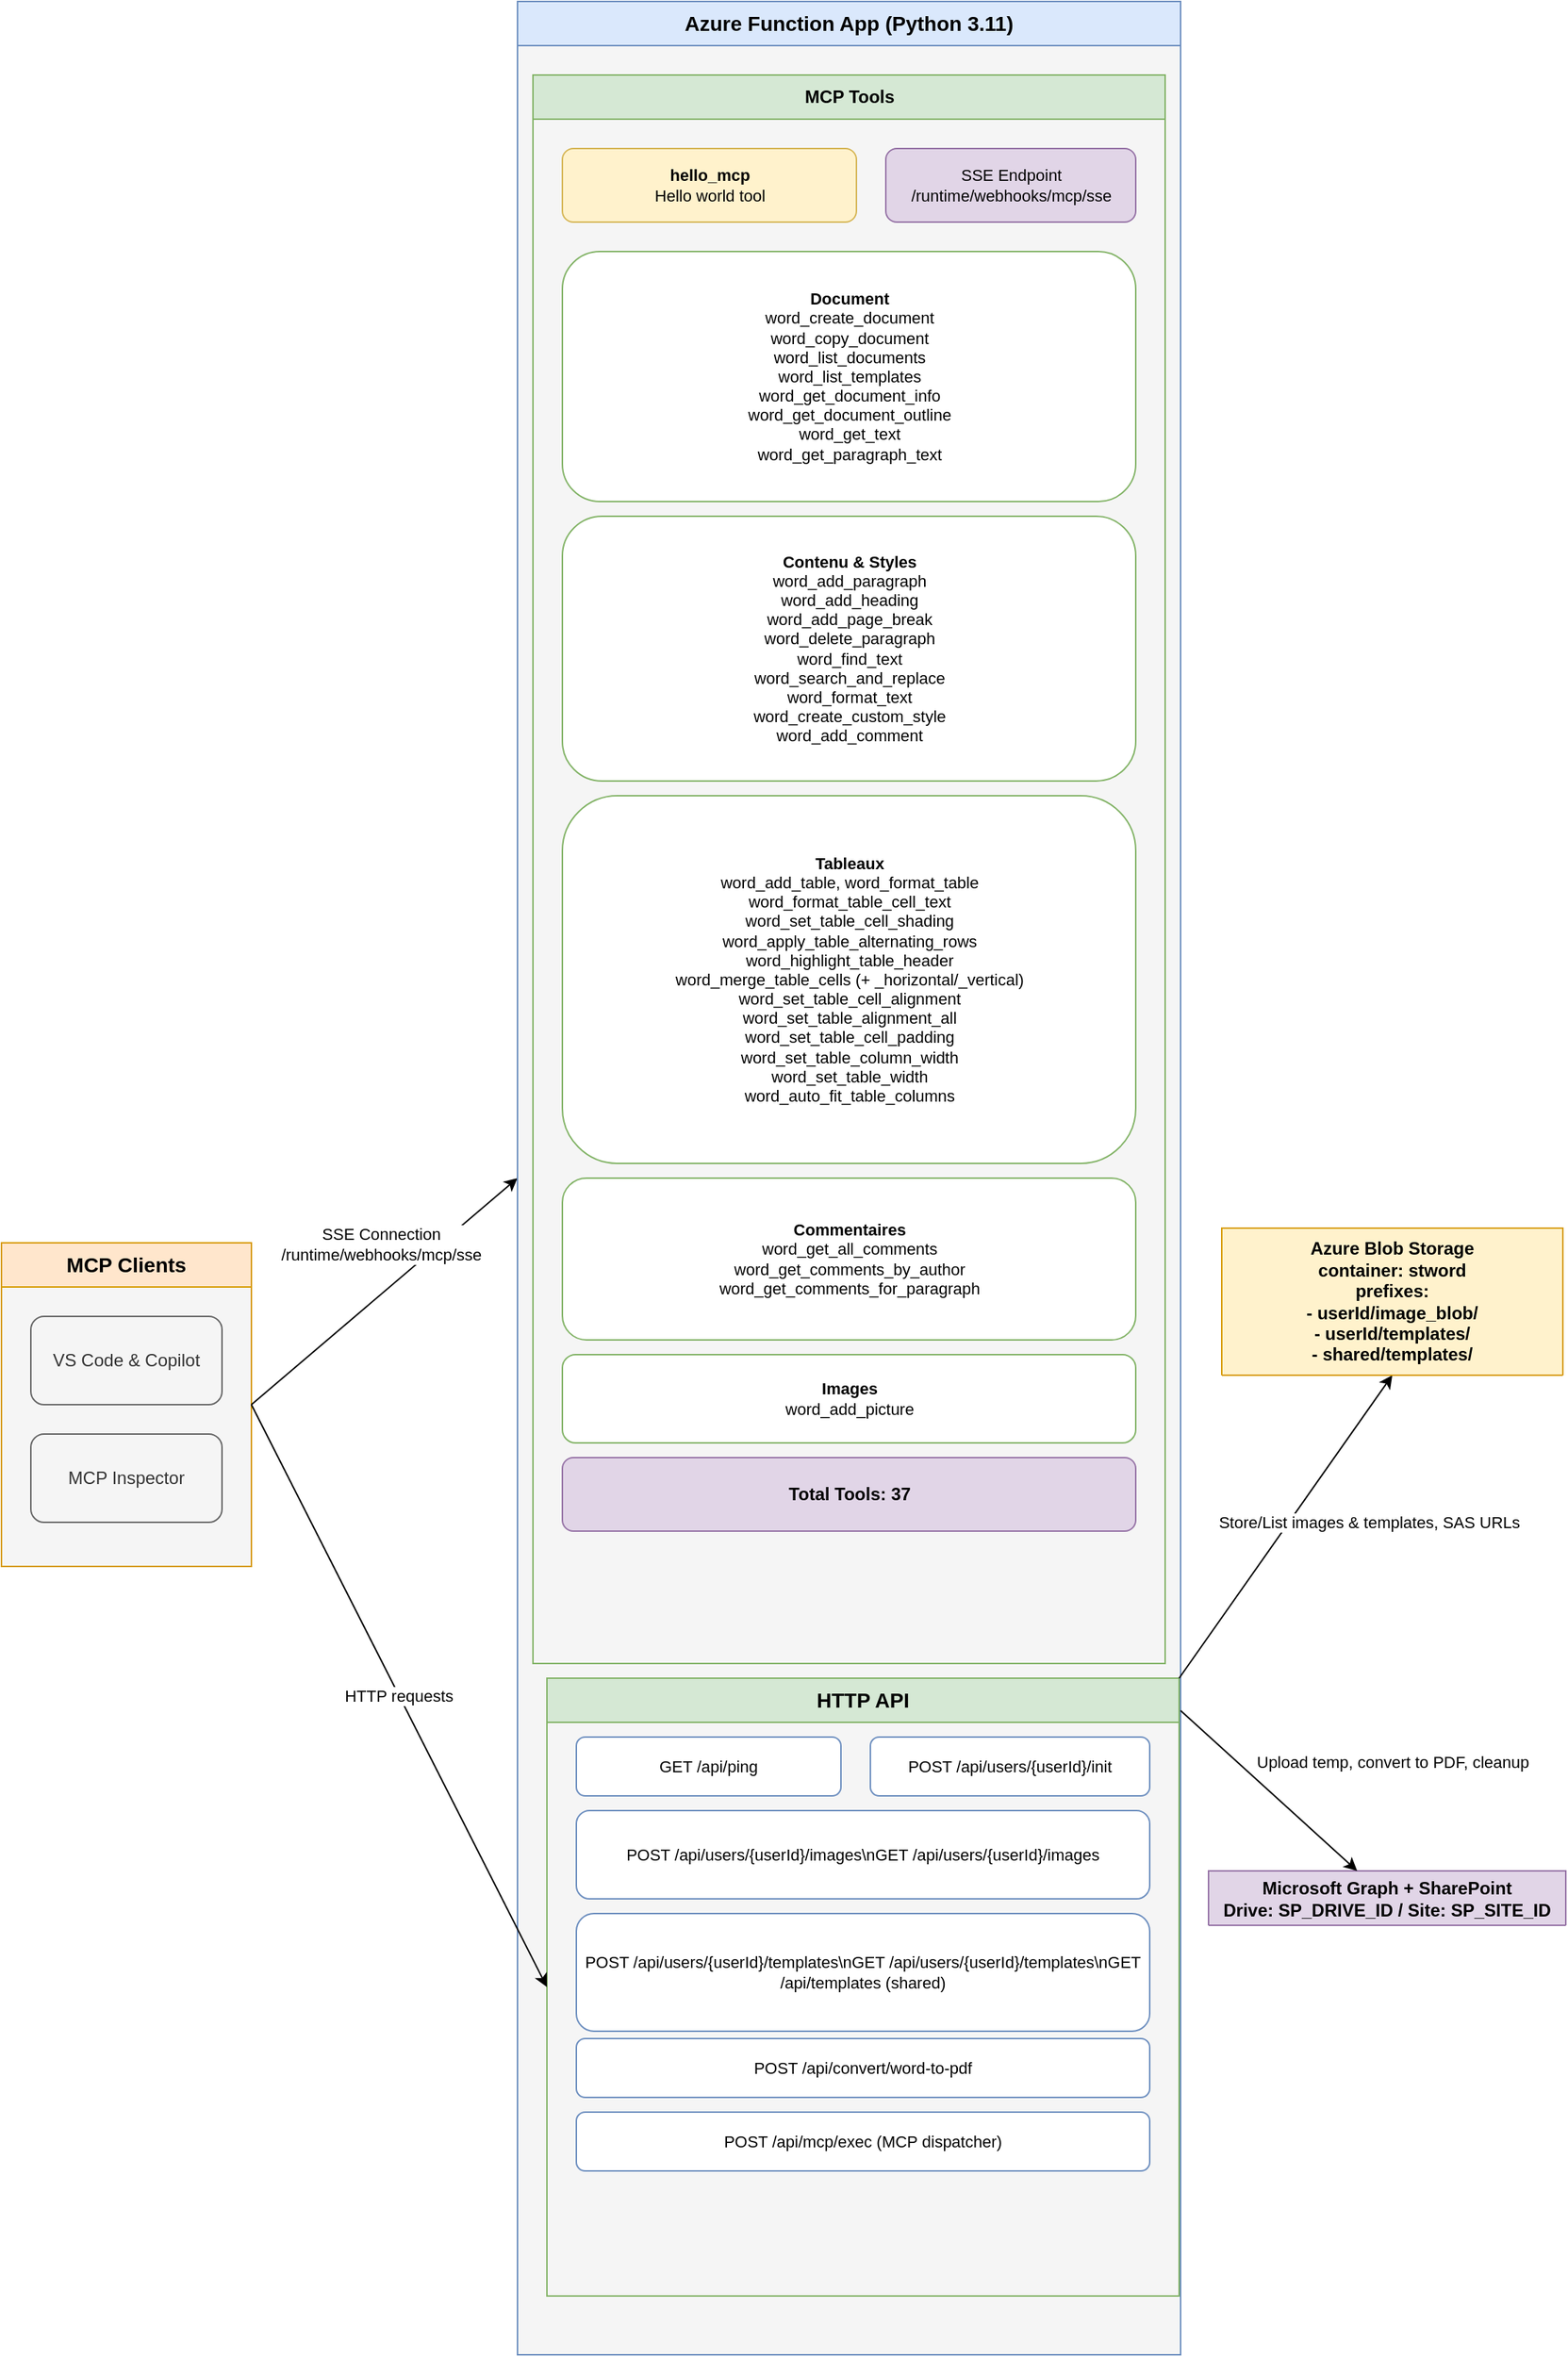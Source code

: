 <mxfile>
    <diagram id="remote-mcp-architecture" name="MCP Server Solution Architecture">
        <mxGraphModel dx="1281" dy="706" grid="0" gridSize="10" guides="1" tooltips="1" connect="1" arrows="1" fold="1" page="1" pageScale="1" pageWidth="1100" pageHeight="850" math="0" shadow="0">
            <root>
                <mxCell id="0"/>
                <mxCell id="1" parent="0"/>
                <mxCell id="client-container" value="MCP Clients" style="swimlane;whiteSpace=wrap;html=1;fillColor=#ffe6cc;strokeColor=#d79b00;startSize=30;fontSize=14;fontStyle=1;swimlaneFillColor=#F5F5F5;" parent="1" vertex="1">
                    <mxGeometry x="19" y="899" width="170" height="220" as="geometry"/>
                </mxCell>
                <mxCell id="vscode-client" value="VS Code &amp; Copilot" style="rounded=1;whiteSpace=wrap;html=1;fillColor=#f5f5f5;strokeColor=#666666;fontColor=#333333;" parent="client-container" vertex="1">
                    <mxGeometry x="20" y="50" width="130" height="60" as="geometry"/>
                </mxCell>
                <mxCell id="mcp-inspector" value="MCP Inspector" style="rounded=1;whiteSpace=wrap;html=1;fillColor=#f5f5f5;strokeColor=#666666;fontColor=#333333;" parent="client-container" vertex="1">
                    <mxGeometry x="20" y="130" width="130" height="60" as="geometry"/>
                </mxCell>
                <mxCell id="client-to-function" value="SSE Connection&#10;/runtime/webhooks/mcp/sse" style="endArrow=classic;html=1;rounded=0;fontSize=11;exitX=1;exitY=0.5;exitDx=0;exitDy=0;entryX=0;entryY=0.5;entryDx=0;entryDy=0;" parent="1" source="client-container" target="11" edge="1">
                    <mxGeometry x="0.153" y="25" width="50" height="50" relative="1" as="geometry">
                        <mxPoint x="220" y="210" as="sourcePoint"/>
                        <mxPoint x="310" y="280" as="targetPoint"/>
                        <mxPoint y="-1" as="offset"/>
                    </mxGeometry>
                </mxCell>
                <mxCell id="11" value="Azure Function App (Python 3.11)" style="swimlane;whiteSpace=wrap;html=1;fillColor=#dae8fc;strokeColor=#6c8ebf;startSize=30;fontSize=14;fontStyle=1;swimlaneFillColor=#f5f5f5;" parent="1" vertex="1">
                    <mxGeometry x="370" y="55" width="451" height="1600" as="geometry"/>
                </mxCell>
                <mxCell id="12" value="MCP Tools" style="swimlane;whiteSpace=wrap;html=1;fillColor=#d5e8d4;strokeColor=#82b366;startSize=30;" parent="11" vertex="1">
                    <mxGeometry x="10.5" y="50" width="430" height="1080" as="geometry"/>
                </mxCell>
                <mxCell id="18" value="SSE Endpoint&#10;/runtime/webhooks/mcp/sse" style="rounded=1;whiteSpace=wrap;html=1;fillColor=#e1d5e7;strokeColor=#9673a6;fontSize=11;" parent="12" vertex="1">
                    <mxGeometry x="240" y="50" width="170" height="50" as="geometry"/>
                </mxCell>
                <mxCell id="13" value="&lt;b&gt;hello_mcp&lt;/b&gt;&#10;Hello world tool" style="rounded=1;whiteSpace=wrap;html=1;fillColor=#fff2cc;strokeColor=#d6b656;fontSize=11;" parent="12" vertex="1">
                    <mxGeometry x="20" y="50" width="200" height="50" as="geometry"/>
                </mxCell>
                <mxCell id="30" value="&lt;b&gt;Document&lt;/b&gt;&#10;word_create_document&#10;word_copy_document&#10;word_list_documents&#10;word_list_templates&#10;word_get_document_info&#10;word_get_document_outline&#10;word_get_text&#10;word_get_paragraph_text" style="rounded=1;whiteSpace=wrap;html=1;fillColor=#ffffff;strokeColor=#82b366;fontSize=11;" parent="12" vertex="1">
                    <mxGeometry x="20" y="120" width="390" height="170" as="geometry"/>
                </mxCell>
                <mxCell id="31" value="&lt;b&gt;Contenu &amp; Styles&lt;/b&gt;&#10;word_add_paragraph&#10;word_add_heading&#10;word_add_page_break&#10;word_delete_paragraph&#10;word_find_text&#10;word_search_and_replace&#10;word_format_text&#10;word_create_custom_style&#10;word_add_comment" style="rounded=1;whiteSpace=wrap;html=1;fillColor=#ffffff;strokeColor=#82b366;fontSize=11;" parent="12" vertex="1">
                    <mxGeometry x="20" y="300" width="390" height="180" as="geometry"/>
                </mxCell>
                <mxCell id="32" value="&lt;b&gt;Tableaux&lt;/b&gt;&#10;word_add_table, word_format_table&#10;word_format_table_cell_text&#10;word_set_table_cell_shading&#10;word_apply_table_alternating_rows&#10;word_highlight_table_header&#10;word_merge_table_cells (+ _horizontal/_vertical)&#10;word_set_table_cell_alignment&#10;word_set_table_alignment_all&#10;word_set_table_cell_padding&#10;word_set_table_column_width&#10;word_set_table_width&#10;word_auto_fit_table_columns" style="rounded=1;whiteSpace=wrap;html=1;fillColor=#ffffff;strokeColor=#82b366;fontSize=11;" parent="12" vertex="1">
                    <mxGeometry x="20" y="490" width="390" height="250" as="geometry"/>
                </mxCell>
                <mxCell id="33" value="&lt;b&gt;Commentaires&lt;/b&gt;&#10;word_get_all_comments&#10;word_get_comments_by_author&#10;word_get_comments_for_paragraph" style="rounded=1;whiteSpace=wrap;html=1;fillColor=#ffffff;strokeColor=#82b366;fontSize=11;" parent="12" vertex="1">
                    <mxGeometry x="20" y="750" width="390" height="110" as="geometry"/>
                </mxCell>
                <mxCell id="34" value="&lt;b&gt;Images&lt;/b&gt;&#10;word_add_picture" style="rounded=1;whiteSpace=wrap;html=1;fillColor=#ffffff;strokeColor=#82b366;fontSize=11;" parent="12" vertex="1">
                    <mxGeometry x="20" y="870" width="390" height="60" as="geometry"/>
                </mxCell>
                <mxCell id="35" value="&lt;b&gt;Total Tools:&lt;/b&gt; 37" style="rounded=1;whiteSpace=wrap;html=1;fillColor=#e1d5e7;strokeColor=#9673a6;fontSize=12;fontStyle=1;" parent="12" vertex="1">
                    <mxGeometry x="20" y="940" width="390" height="50" as="geometry"/>
                </mxCell>
                <mxCell id="http-api" value="HTTP API" style="swimlane;whiteSpace=wrap;html=1;fillColor=#d5e8d4;strokeColor=#82b366;startSize=30;fontSize=14;fontStyle=1;swimlaneFillColor=#f5f5f5;" vertex="1" parent="11">
                    <mxGeometry x="20" y="1140" width="430" height="420" as="geometry"/>
                </mxCell>
                <mxCell id="api-ping" value="GET /api/ping" style="rounded=1;whiteSpace=wrap;html=1;fillColor=#ffffff;strokeColor=#6c8ebf;fontSize=11;" vertex="1" parent="http-api">
                    <mxGeometry x="20" y="40" width="180" height="40" as="geometry"/>
                </mxCell>
                <mxCell id="api-init" value="POST /api/users/{userId}/init" style="rounded=1;whiteSpace=wrap;html=1;fillColor=#ffffff;strokeColor=#6c8ebf;fontSize=11;" vertex="1" parent="http-api">
                    <mxGeometry x="220" y="40" width="190" height="40" as="geometry"/>
                </mxCell>
                <mxCell id="api-images" value="POST /api/users/{userId}/images\nGET /api/users/{userId}/images" style="rounded=1;whiteSpace=wrap;html=1;fillColor=#ffffff;strokeColor=#6c8ebf;fontSize=11;" vertex="1" parent="http-api">
                    <mxGeometry x="20" y="90" width="390" height="60" as="geometry"/>
                </mxCell>
                <mxCell id="api-templates" value="POST /api/users/{userId}/templates\nGET /api/users/{userId}/templates\nGET /api/templates (shared)" style="rounded=1;whiteSpace=wrap;html=1;fillColor=#ffffff;strokeColor=#6c8ebf;fontSize=11;" vertex="1" parent="http-api">
                    <mxGeometry x="20" y="160" width="390" height="80" as="geometry"/>
                </mxCell>
                <mxCell id="api-convert" value="POST /api/convert/word-to-pdf" style="rounded=1;whiteSpace=wrap;html=1;fillColor=#ffffff;strokeColor=#6c8ebf;fontSize=11;" vertex="1" parent="http-api">
                    <mxGeometry x="20" y="245" width="390" height="40" as="geometry"/>
                </mxCell>
                <mxCell id="api-mcp-exec" value="POST /api/mcp/exec (MCP dispatcher)" style="rounded=1;whiteSpace=wrap;html=1;fillColor=#ffffff;strokeColor=#6c8ebf;fontSize=11;" vertex="1" parent="http-api">
                    <mxGeometry x="20" y="295" width="390" height="40" as="geometry"/>
                </mxCell>
                <mxCell id="ms-graph" value="Microsoft Graph + SharePoint&#10;Drive: SP_DRIVE_ID / Site: SP_SITE_ID" style="swimlane;whiteSpace=wrap;html=1;fillColor=#e1d5e7;strokeColor=#9673a6;startSize=37;fontSize=12;" vertex="1" parent="1">
                    <mxGeometry x="840" y="1326" width="243" height="37" as="geometry"/>
                </mxCell>
                <mxCell id="client-to-http" value="HTTP requests" style="endArrow=classic;html=1;rounded=0;fontSize=11;exitX=1;exitY=0.5;exitDx=0;exitDy=0;entryX=0;entryY=0.5;entryDx=0;entryDy=0;" edge="1" parent="1" source="client-container" target="http-api">
                    <mxGeometry relative="1" as="geometry"/>
                </mxCell>
                <mxCell id="api-to-blob" value="Store/List images &amp; templates, SAS URLs" style="endArrow=classic;html=1;rounded=0;fontSize=11;entryX=0.5;entryY=1;entryDx=0;entryDy=0;exitX=1;exitY=0;exitDx=0;exitDy=0;" edge="1" parent="1" source="http-api" target="36">
                    <mxGeometry x="0.277" y="-44" relative="1" as="geometry">
                        <mxPoint x="933.349" y="536" as="targetPoint"/>
                        <mxPoint as="offset"/>
                    </mxGeometry>
                </mxCell>
                <mxCell id="api-to-graph" value="Upload temp, convert to PDF, cleanup" style="endArrow=classic;html=1;rounded=0;fontSize=11;" edge="1" parent="1" target="ms-graph">
                    <mxGeometry x="0.605" y="71" relative="1" as="geometry">
                        <mxPoint x="821" y="1217" as="sourcePoint"/>
                        <mxPoint as="offset"/>
                    </mxGeometry>
                </mxCell>
                <mxCell id="36" value="Azure Blob Storage&#10;container: stword&#10;prefixes:&#10;- userId/image_blob/&#10;- userId/templates/&#10;- shared/templates/" style="swimlane;whiteSpace=wrap;html=1;fillColor=#fff2cc;strokeColor=#d79b00;startSize=100;fontSize=12;" vertex="1" parent="1">
                    <mxGeometry x="849" y="889" width="232" height="100" as="geometry">
                        <mxRectangle x="840" y="345" width="152" height="98" as="alternateBounds"/>
                    </mxGeometry>
                </mxCell>
            </root>
        </mxGraphModel>
    </diagram>
</mxfile>